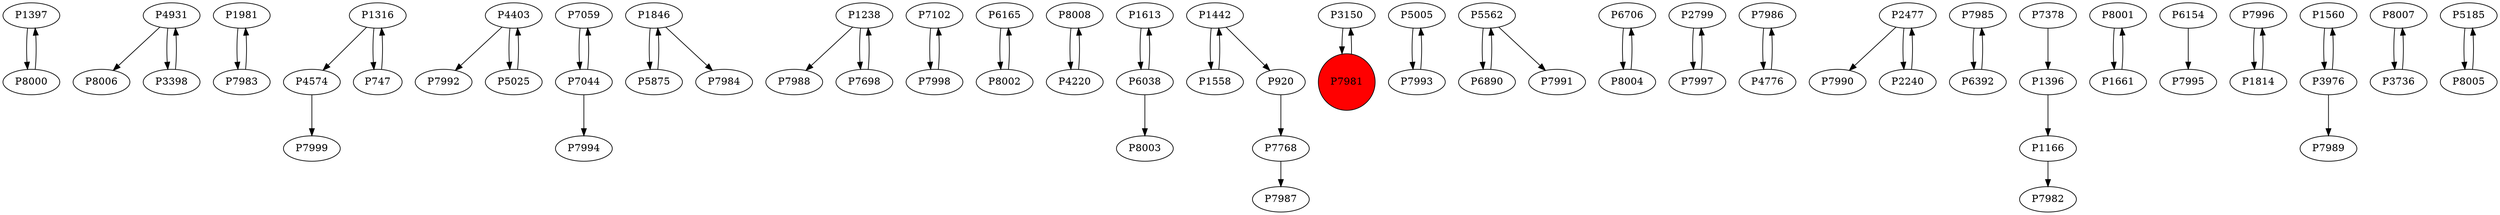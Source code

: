digraph {
	P1397 -> P8000
	P4931 -> P8006
	P1981 -> P7983
	P1316 -> P4574
	P4403 -> P7992
	P7059 -> P7044
	P1846 -> P5875
	P1238 -> P7988
	P7102 -> P7998
	P6165 -> P8002
	P8008 -> P4220
	P1613 -> P6038
	P7768 -> P7987
	P3150 -> P7981
	P8002 -> P6165
	P1238 -> P7698
	P5005 -> P7993
	P5562 -> P6890
	P8000 -> P1397
	P6706 -> P8004
	P2799 -> P7997
	P7986 -> P4776
	P5025 -> P4403
	P5875 -> P1846
	P7993 -> P5005
	P4220 -> P8008
	P8004 -> P6706
	P1558 -> P1442
	P2477 -> P7990
	P7983 -> P1981
	P7698 -> P1238
	P6890 -> P5562
	P7985 -> P6392
	P2477 -> P2240
	P1166 -> P7982
	P1846 -> P7984
	P8001 -> P1661
	P920 -> P7768
	P6038 -> P1613
	P6392 -> P7985
	P6154 -> P7995
	P7996 -> P1814
	P7044 -> P7059
	P1316 -> P747
	P3398 -> P4931
	P1396 -> P1166
	P747 -> P1316
	P7378 -> P1396
	P4776 -> P7986
	P4931 -> P3398
	P1560 -> P3976
	P7981 -> P3150
	P8007 -> P3736
	P1442 -> P1558
	P3976 -> P7989
	P2240 -> P2477
	P7997 -> P2799
	P1442 -> P920
	P4574 -> P7999
	P3736 -> P8007
	P4403 -> P5025
	P7998 -> P7102
	P5185 -> P8005
	P8005 -> P5185
	P5562 -> P7991
	P3976 -> P1560
	P6038 -> P8003
	P1661 -> P8001
	P7044 -> P7994
	P1814 -> P7996
	P7981 [shape=circle]
	P7981 [style=filled]
	P7981 [fillcolor=red]
}